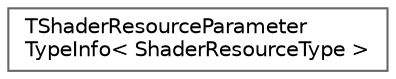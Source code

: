 digraph "Graphical Class Hierarchy"
{
 // INTERACTIVE_SVG=YES
 // LATEX_PDF_SIZE
  bgcolor="transparent";
  edge [fontname=Helvetica,fontsize=10,labelfontname=Helvetica,labelfontsize=10];
  node [fontname=Helvetica,fontsize=10,shape=box,height=0.2,width=0.4];
  rankdir="LR";
  Node0 [id="Node000000",label="TShaderResourceParameter\lTypeInfo\< ShaderResourceType \>",height=0.2,width=0.4,color="grey40", fillcolor="white", style="filled",URL="$d3/d23/structTShaderResourceParameterTypeInfo.html",tooltip=" "];
}
